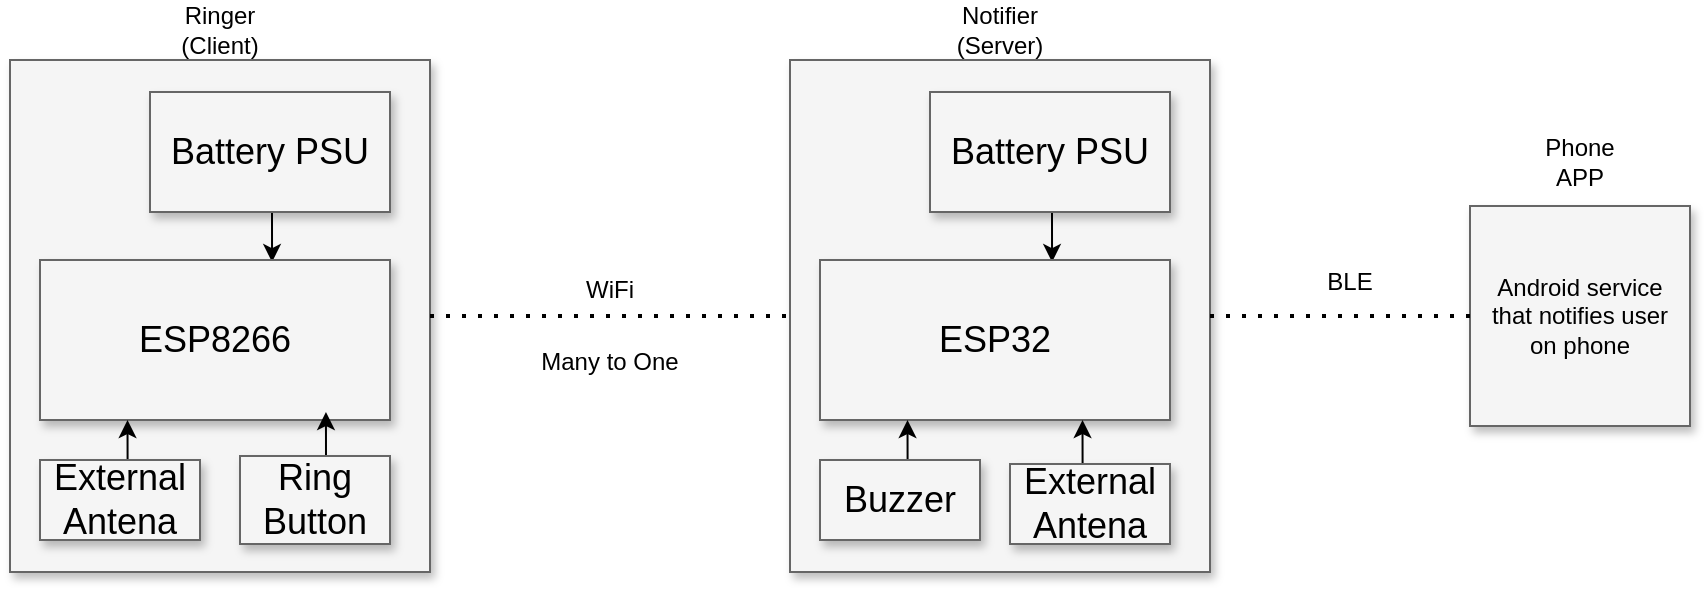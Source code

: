 <mxfile version="20.2.6" type="github">
  <diagram name="Page-1" id="90a13364-a465-7bf4-72fc-28e22215d7a0">
    <mxGraphModel dx="1381" dy="764" grid="1" gridSize="10" guides="1" tooltips="1" connect="1" arrows="1" fold="1" page="1" pageScale="1.5" pageWidth="1169" pageHeight="826" background="none" math="0" shadow="0">
      <root>
        <mxCell id="0" style=";html=1;" />
        <mxCell id="1" style=";html=1;" parent="0" />
        <mxCell id="3a17f1ce550125da-8" value="" style="whiteSpace=wrap;html=1;shadow=1;fontSize=18;fillColor=#f5f5f5;strokeColor=#666666;" parent="1" vertex="1">
          <mxGeometry x="400" y="454" width="210" height="256" as="geometry" />
        </mxCell>
        <mxCell id="9m7NxkryejvWXKkI9qjT-7" style="edgeStyle=orthogonalEdgeStyle;rounded=0;orthogonalLoop=1;jettySize=auto;html=1;exitX=0.5;exitY=1;exitDx=0;exitDy=0;entryX=0.663;entryY=0.013;entryDx=0;entryDy=0;entryPerimeter=0;" edge="1" parent="1" source="3a17f1ce550125da-9" target="9m7NxkryejvWXKkI9qjT-3">
          <mxGeometry relative="1" as="geometry" />
        </mxCell>
        <mxCell id="3a17f1ce550125da-9" value="Battery PSU" style="whiteSpace=wrap;html=1;shadow=1;fontSize=18;fillColor=#f5f5f5;strokeColor=#666666;" parent="1" vertex="1">
          <mxGeometry x="470" y="470" width="120" height="60" as="geometry" />
        </mxCell>
        <mxCell id="9m7NxkryejvWXKkI9qjT-2" value="Ringer (Client)" style="text;html=1;strokeColor=none;fillColor=none;align=center;verticalAlign=middle;whiteSpace=wrap;rounded=0;" vertex="1" parent="1">
          <mxGeometry x="475" y="424" width="60" height="30" as="geometry" />
        </mxCell>
        <mxCell id="9m7NxkryejvWXKkI9qjT-3" value="ESP8266" style="whiteSpace=wrap;html=1;shadow=1;fontSize=18;fillColor=#f5f5f5;strokeColor=#666666;" vertex="1" parent="1">
          <mxGeometry x="415" y="554" width="175" height="80" as="geometry" />
        </mxCell>
        <mxCell id="9m7NxkryejvWXKkI9qjT-8" style="edgeStyle=orthogonalEdgeStyle;rounded=0;orthogonalLoop=1;jettySize=auto;html=1;exitX=0.5;exitY=0;exitDx=0;exitDy=0;entryX=0.25;entryY=1;entryDx=0;entryDy=0;" edge="1" parent="1" source="9m7NxkryejvWXKkI9qjT-4" target="9m7NxkryejvWXKkI9qjT-3">
          <mxGeometry relative="1" as="geometry" />
        </mxCell>
        <mxCell id="9m7NxkryejvWXKkI9qjT-4" value="External Antena" style="whiteSpace=wrap;html=1;shadow=1;fontSize=18;fillColor=#f5f5f5;strokeColor=#666666;" vertex="1" parent="1">
          <mxGeometry x="415" y="654" width="80" height="40" as="geometry" />
        </mxCell>
        <mxCell id="9m7NxkryejvWXKkI9qjT-9" style="edgeStyle=orthogonalEdgeStyle;rounded=0;orthogonalLoop=1;jettySize=auto;html=1;exitX=0.5;exitY=0;exitDx=0;exitDy=0;entryX=0.817;entryY=0.95;entryDx=0;entryDy=0;entryPerimeter=0;" edge="1" parent="1" source="9m7NxkryejvWXKkI9qjT-5" target="9m7NxkryejvWXKkI9qjT-3">
          <mxGeometry relative="1" as="geometry" />
        </mxCell>
        <mxCell id="9m7NxkryejvWXKkI9qjT-5" value="Ring Button" style="whiteSpace=wrap;html=1;shadow=1;fontSize=18;fillColor=#f5f5f5;strokeColor=#666666;" vertex="1" parent="1">
          <mxGeometry x="515" y="652" width="75" height="44" as="geometry" />
        </mxCell>
        <mxCell id="9m7NxkryejvWXKkI9qjT-10" value="" style="whiteSpace=wrap;html=1;shadow=1;fontSize=18;fillColor=#f5f5f5;strokeColor=#666666;" vertex="1" parent="1">
          <mxGeometry x="790" y="454" width="210" height="256" as="geometry" />
        </mxCell>
        <mxCell id="9m7NxkryejvWXKkI9qjT-11" style="edgeStyle=orthogonalEdgeStyle;rounded=0;orthogonalLoop=1;jettySize=auto;html=1;exitX=0.5;exitY=1;exitDx=0;exitDy=0;entryX=0.663;entryY=0.013;entryDx=0;entryDy=0;entryPerimeter=0;" edge="1" parent="1" source="9m7NxkryejvWXKkI9qjT-12" target="9m7NxkryejvWXKkI9qjT-14">
          <mxGeometry relative="1" as="geometry" />
        </mxCell>
        <mxCell id="9m7NxkryejvWXKkI9qjT-12" value="Battery PSU" style="whiteSpace=wrap;html=1;shadow=1;fontSize=18;fillColor=#f5f5f5;strokeColor=#666666;" vertex="1" parent="1">
          <mxGeometry x="860" y="470" width="120" height="60" as="geometry" />
        </mxCell>
        <mxCell id="9m7NxkryejvWXKkI9qjT-13" value="Notifier (Server)" style="text;html=1;strokeColor=none;fillColor=none;align=center;verticalAlign=middle;whiteSpace=wrap;rounded=0;" vertex="1" parent="1">
          <mxGeometry x="865" y="424" width="60" height="30" as="geometry" />
        </mxCell>
        <mxCell id="9m7NxkryejvWXKkI9qjT-14" value="ESP32" style="whiteSpace=wrap;html=1;shadow=1;fontSize=18;fillColor=#f5f5f5;strokeColor=#666666;" vertex="1" parent="1">
          <mxGeometry x="805" y="554" width="175" height="80" as="geometry" />
        </mxCell>
        <mxCell id="9m7NxkryejvWXKkI9qjT-15" style="edgeStyle=orthogonalEdgeStyle;rounded=0;orthogonalLoop=1;jettySize=auto;html=1;exitX=0.5;exitY=0;exitDx=0;exitDy=0;entryX=0.25;entryY=1;entryDx=0;entryDy=0;" edge="1" parent="1" source="9m7NxkryejvWXKkI9qjT-16" target="9m7NxkryejvWXKkI9qjT-14">
          <mxGeometry relative="1" as="geometry" />
        </mxCell>
        <mxCell id="9m7NxkryejvWXKkI9qjT-16" value="Buzzer" style="whiteSpace=wrap;html=1;shadow=1;fontSize=18;fillColor=#f5f5f5;strokeColor=#666666;" vertex="1" parent="1">
          <mxGeometry x="805" y="654" width="80" height="40" as="geometry" />
        </mxCell>
        <mxCell id="9m7NxkryejvWXKkI9qjT-20" value="WiFi" style="text;html=1;strokeColor=none;fillColor=none;align=center;verticalAlign=middle;whiteSpace=wrap;rounded=0;" vertex="1" parent="1">
          <mxGeometry x="670" y="554" width="60" height="30" as="geometry" />
        </mxCell>
        <mxCell id="9m7NxkryejvWXKkI9qjT-21" value="Many to One" style="text;html=1;strokeColor=none;fillColor=none;align=center;verticalAlign=middle;whiteSpace=wrap;rounded=0;" vertex="1" parent="1">
          <mxGeometry x="660" y="590" width="80" height="30" as="geometry" />
        </mxCell>
        <mxCell id="9m7NxkryejvWXKkI9qjT-24" value="" style="whiteSpace=wrap;html=1;shadow=1;fontSize=18;fillColor=#f5f5f5;strokeColor=#666666;" vertex="1" parent="1">
          <mxGeometry x="1130" y="527" width="110" height="110" as="geometry" />
        </mxCell>
        <mxCell id="9m7NxkryejvWXKkI9qjT-27" value="Phone APP" style="text;html=1;strokeColor=none;fillColor=none;align=center;verticalAlign=middle;whiteSpace=wrap;rounded=0;" vertex="1" parent="1">
          <mxGeometry x="1155" y="490" width="60" height="30" as="geometry" />
        </mxCell>
        <mxCell id="9m7NxkryejvWXKkI9qjT-31" value="" style="endArrow=none;dashed=1;html=1;dashPattern=1 3;strokeWidth=2;rounded=0;exitX=1;exitY=0.5;exitDx=0;exitDy=0;entryX=0;entryY=0.5;entryDx=0;entryDy=0;" edge="1" parent="1" source="3a17f1ce550125da-8" target="9m7NxkryejvWXKkI9qjT-10">
          <mxGeometry width="50" height="50" relative="1" as="geometry">
            <mxPoint x="700" y="750" as="sourcePoint" />
            <mxPoint x="750" y="700" as="targetPoint" />
          </mxGeometry>
        </mxCell>
        <mxCell id="9m7NxkryejvWXKkI9qjT-32" value="" style="endArrow=none;dashed=1;html=1;dashPattern=1 3;strokeWidth=2;rounded=0;entryX=0;entryY=0.5;entryDx=0;entryDy=0;exitX=1;exitY=0.5;exitDx=0;exitDy=0;" edge="1" parent="1" source="9m7NxkryejvWXKkI9qjT-10" target="9m7NxkryejvWXKkI9qjT-24">
          <mxGeometry width="50" height="50" relative="1" as="geometry">
            <mxPoint x="1000" y="580" as="sourcePoint" />
            <mxPoint x="800" y="592" as="targetPoint" />
          </mxGeometry>
        </mxCell>
        <mxCell id="9m7NxkryejvWXKkI9qjT-33" value="BLE" style="text;html=1;strokeColor=none;fillColor=none;align=center;verticalAlign=middle;whiteSpace=wrap;rounded=0;" vertex="1" parent="1">
          <mxGeometry x="1040" y="550" width="60" height="30" as="geometry" />
        </mxCell>
        <mxCell id="9m7NxkryejvWXKkI9qjT-34" value="Android service that notifies user on phone" style="text;html=1;strokeColor=none;fillColor=none;align=center;verticalAlign=middle;whiteSpace=wrap;rounded=0;" vertex="1" parent="1">
          <mxGeometry x="1135" y="567" width="100" height="30" as="geometry" />
        </mxCell>
        <mxCell id="9m7NxkryejvWXKkI9qjT-39" style="edgeStyle=orthogonalEdgeStyle;rounded=0;orthogonalLoop=1;jettySize=auto;html=1;exitX=0.5;exitY=0;exitDx=0;exitDy=0;entryX=0.75;entryY=1;entryDx=0;entryDy=0;" edge="1" parent="1" source="9m7NxkryejvWXKkI9qjT-36" target="9m7NxkryejvWXKkI9qjT-14">
          <mxGeometry relative="1" as="geometry" />
        </mxCell>
        <mxCell id="9m7NxkryejvWXKkI9qjT-36" value="External Antena" style="whiteSpace=wrap;html=1;shadow=1;fontSize=18;fillColor=#f5f5f5;strokeColor=#666666;" vertex="1" parent="1">
          <mxGeometry x="900" y="656" width="80" height="40" as="geometry" />
        </mxCell>
      </root>
    </mxGraphModel>
  </diagram>
</mxfile>

